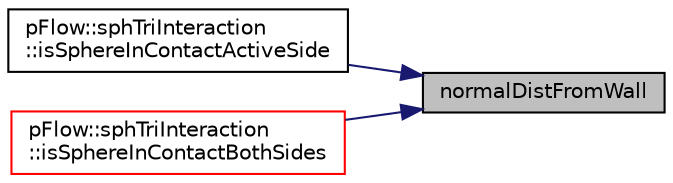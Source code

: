 digraph "normalDistFromWall"
{
 // LATEX_PDF_SIZE
  edge [fontname="Helvetica",fontsize="10",labelfontname="Helvetica",labelfontsize="10"];
  node [fontname="Helvetica",fontsize="10",shape=record];
  rankdir="RL";
  Node1 [label="normalDistFromWall",height=0.2,width=0.4,color="black", fillcolor="grey75", style="filled", fontcolor="black",tooltip=" "];
  Node1 -> Node2 [dir="back",color="midnightblue",fontsize="10",style="solid",fontname="Helvetica"];
  Node2 [label="pFlow::sphTriInteraction\l::isSphereInContactActiveSide",height=0.2,width=0.4,color="black", fillcolor="white", style="filled",URL="$namespacepFlow_1_1sphTriInteraction.html#aa017e2c7188a723fa2817ae90d37b877",tooltip=" "];
  Node1 -> Node3 [dir="back",color="midnightblue",fontsize="10",style="solid",fontname="Helvetica"];
  Node3 [label="pFlow::sphTriInteraction\l::isSphereInContactBothSides",height=0.2,width=0.4,color="red", fillcolor="white", style="filled",URL="$namespacepFlow_1_1sphTriInteraction.html#ab49a80e55a2a390f7dd57b87b1543074",tooltip=" "];
}
